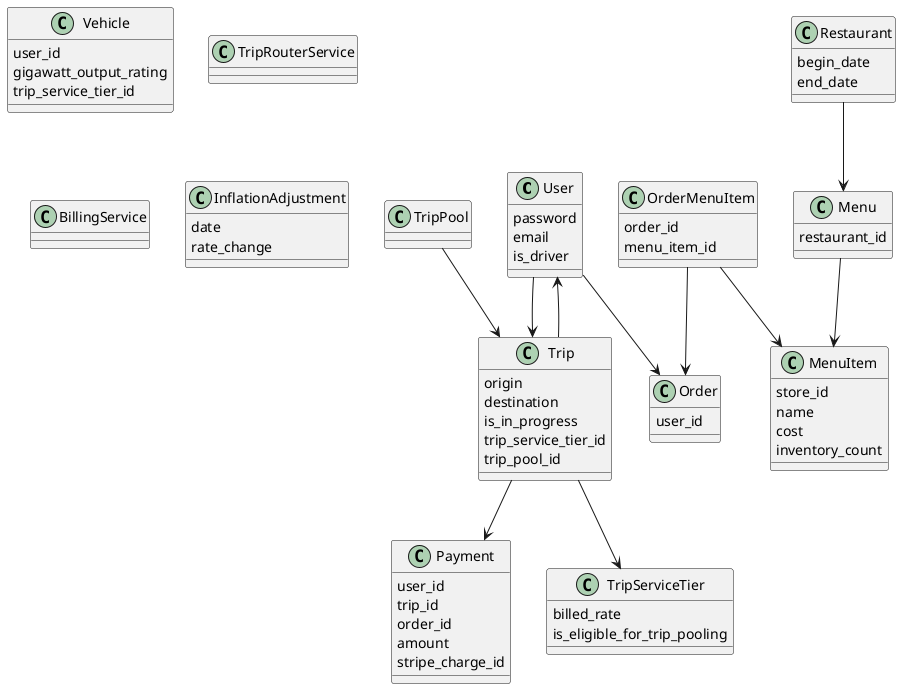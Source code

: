 @startuml
skinparam shadowing false

class User {
  password
  email
  is_driver
}

class Trip {
  origin
  destination
  is_in_progress
  trip_service_tier_id
  trip_pool_id
}

class Vehicle {
  user_id
  gigawatt_output_rating
  trip_service_tier_id
}

class TripPool {
}

class TripRouterService {
}

class BillingService {
}

class Payment {
  user_id
  trip_id
  order_id
  amount
  stripe_charge_id
}

class TripServiceTier {
  billed_rate
  is_eligible_for_trip_pooling
}

class Order {
  user_id
}

User --> Order

class OrderMenuItem {
  order_id
  menu_item_id
}


class Restaurant {
  begin_date
  end_date
}

class Menu {
  restaurant_id
}

class MenuItem {
  store_id
  name
  cost
  inventory_count
}

class InflationAdjustment {
  date
  rate_change
}

OrderMenuItem --> Order
OrderMenuItem --> MenuItem
Restaurant --> Menu
Menu --> MenuItem

User --> Trip
Trip --> User
Trip --> Payment
Trip --> TripServiceTier
TripPool --> Trip

@enduml
